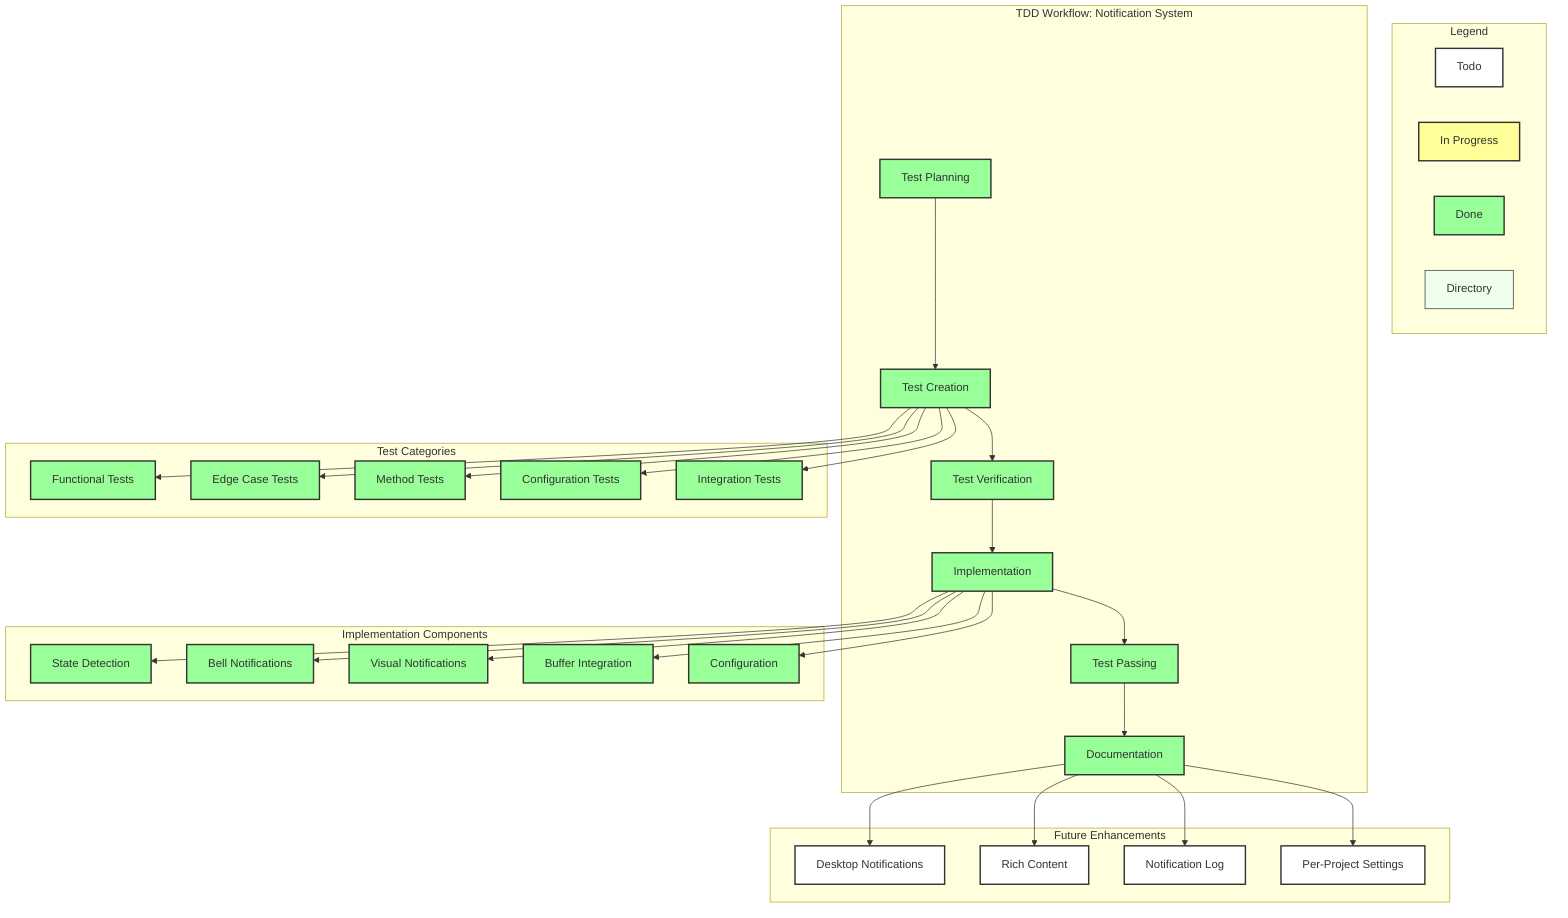graph TD
    subgraph Legend
        Z1[Todo]:::todo
        Z2[In Progress]:::inProgress
        Z3[Done]:::done
        Z4[Directory]:::directory
    end
    
    subgraph "TDD Workflow: Notification System"
        A1[Test Planning]:::done
        A2[Test Creation]:::done
        A3[Test Verification]:::done
        A4[Implementation]:::done
        A5[Test Passing]:::done
        A6[Documentation]:::done
        
        A1 --> A2
        A2 --> A3
        A3 --> A4
        A4 --> A5
        A5 --> A6
    end
    
    subgraph "Test Categories"
        B1[Functional Tests]:::done
        B2[Edge Case Tests]:::done
        B3[Method Tests]:::done
        B4[Configuration Tests]:::done
        B5[Integration Tests]:::done
        
        A2 --> B1
        A2 --> B2
        A2 --> B3
        A2 --> B4
        A2 --> B5
    end
    
    subgraph "Implementation Components"
        C1[State Detection]:::done
        C2[Bell Notifications]:::done
        C3[Visual Notifications]:::done
        C4[Buffer Integration]:::done
        C5[Configuration]:::done
        
        A4 --> C1
        A4 --> C2
        A4 --> C3
        A4 --> C4
        A4 --> C5
    end
    
    subgraph "Future Enhancements"
        D1[Desktop Notifications]:::todo
        D2[Rich Content]:::todo
        D3[Notification Log]:::todo
        D4[Per-Project Settings]:::todo
        
        A6 --> D1
        A6 --> D2
        A6 --> D3
        A6 --> D4
    end
    
    classDef todo fill:#fff,stroke:#333,stroke-width:2px;
    classDef inProgress fill:#ff9,stroke:#333,stroke-width:2px;
    classDef done fill:#9f9,stroke:#333,stroke-width:2px;
    classDef directory fill:#efe,stroke:#333,stroke-width:1px;